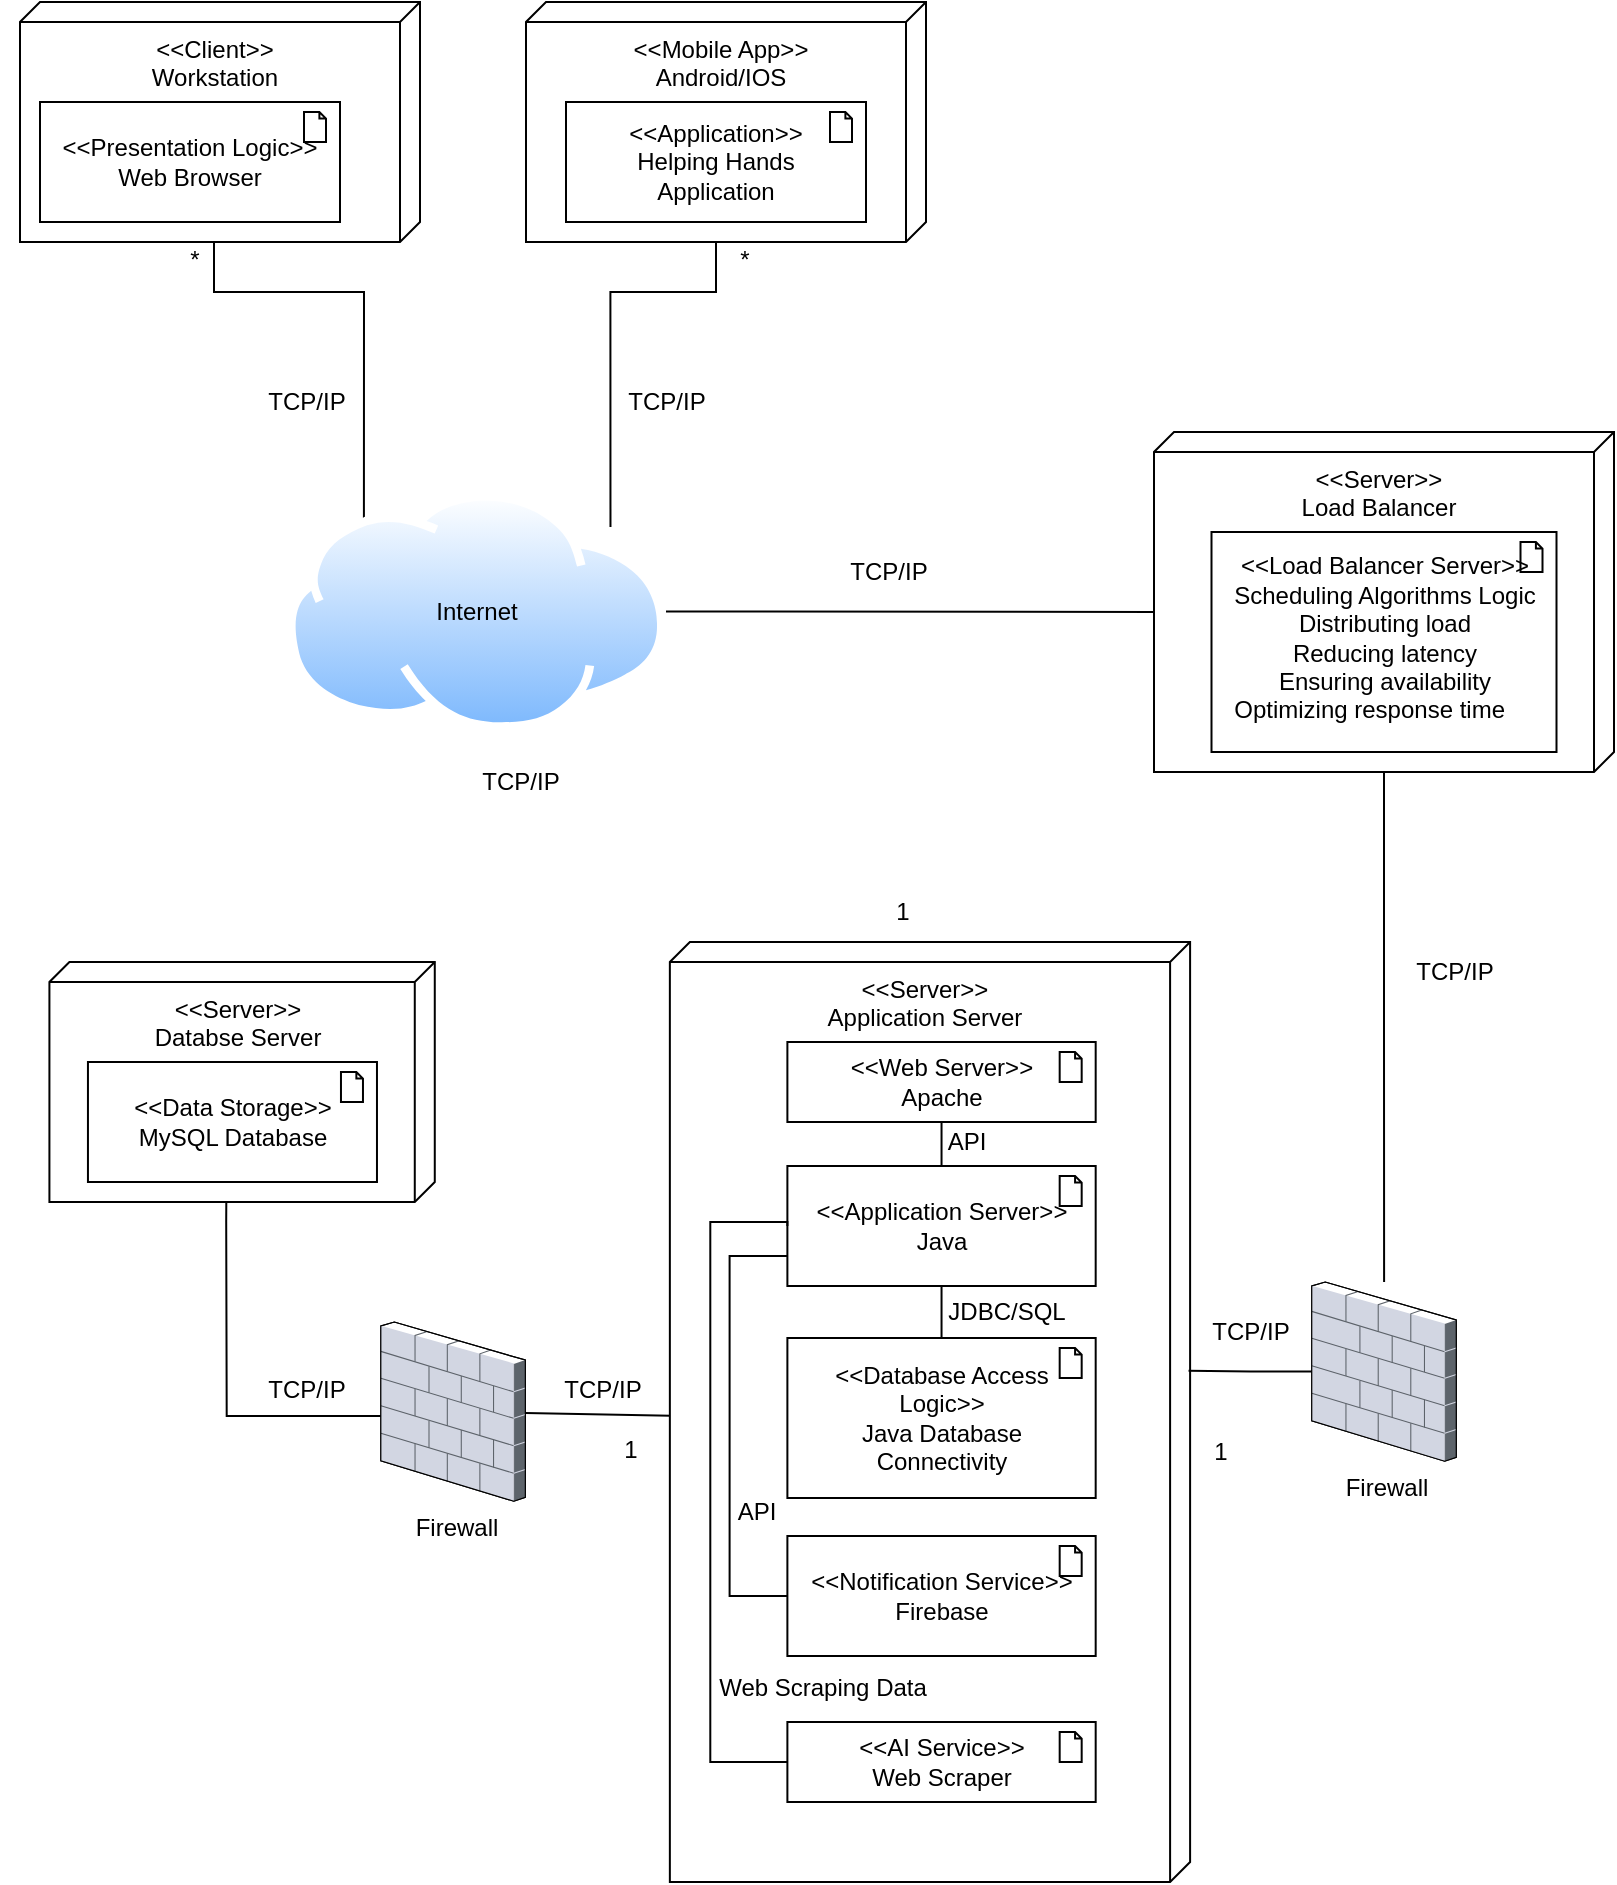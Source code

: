 <mxfile version="26.0.5">
  <diagram name="Page-1" id="d3WzGiYlZAEuq6rOUJl5">
    <mxGraphModel dx="2876" dy="1181" grid="1" gridSize="10" guides="1" tooltips="1" connect="1" arrows="1" fold="1" page="1" pageScale="1" pageWidth="827" pageHeight="1169" math="0" shadow="0">
      <root>
        <mxCell id="0" />
        <mxCell id="1" parent="0" />
        <mxCell id="SK_FiBYlDx41p1t8eFMJ-7" value="" style="group" vertex="1" connectable="0" parent="1">
          <mxGeometry x="-810" y="520" width="790" height="510" as="geometry" />
        </mxCell>
        <mxCell id="ERZ3kdBUKcWHJryLTD_q-54" value="TCP/IP" style="text;html=1;align=center;verticalAlign=middle;resizable=0;points=[];autosize=1;strokeColor=none;fillColor=none;" parent="SK_FiBYlDx41p1t8eFMJ-7" vertex="1">
          <mxGeometry x="105.976" y="249" width="60" height="30" as="geometry" />
        </mxCell>
        <mxCell id="ERZ3kdBUKcWHJryLTD_q-22" value="" style="group" parent="SK_FiBYlDx41p1t8eFMJ-7" vertex="1" connectable="0">
          <mxGeometry x="7.707" y="50" width="192.683" height="120" as="geometry" />
        </mxCell>
        <mxCell id="ERZ3kdBUKcWHJryLTD_q-23" value="&amp;lt;&amp;lt;Server&amp;gt;&amp;gt;&lt;div&gt;Databse Server&lt;/div&gt;" style="verticalAlign=top;align=center;shape=cube;size=10;direction=south;fontStyle=0;html=1;boundedLbl=1;spacingLeft=5;whiteSpace=wrap;" parent="ERZ3kdBUKcWHJryLTD_q-22" vertex="1">
          <mxGeometry width="192.683" height="120" as="geometry" />
        </mxCell>
        <mxCell id="ERZ3kdBUKcWHJryLTD_q-24" value="&amp;lt;&amp;lt;Data Storage&amp;gt;&amp;gt;&lt;div&gt;MySQL Database&lt;/div&gt;" style="html=1;outlineConnect=0;whiteSpace=wrap;shape=mxgraph.archimate3.application;appType=artifact;archiType=square;" parent="ERZ3kdBUKcWHJryLTD_q-22" vertex="1">
          <mxGeometry x="19.268" y="50" width="144.512" height="60" as="geometry" />
        </mxCell>
        <mxCell id="ERZ3kdBUKcWHJryLTD_q-58" value="" style="group" parent="SK_FiBYlDx41p1t8eFMJ-7" vertex="1" connectable="0">
          <mxGeometry x="173.415" y="230" width="72.256" height="118" as="geometry" />
        </mxCell>
        <mxCell id="ERZ3kdBUKcWHJryLTD_q-59" value="" style="verticalLabelPosition=bottom;sketch=0;aspect=fixed;html=1;verticalAlign=top;strokeColor=none;align=center;outlineConnect=0;shape=mxgraph.citrix.firewall;" parent="ERZ3kdBUKcWHJryLTD_q-58" vertex="1">
          <mxGeometry width="72.256" height="89.598" as="geometry" />
        </mxCell>
        <mxCell id="ERZ3kdBUKcWHJryLTD_q-60" value="Firewall" style="text;html=1;align=center;verticalAlign=middle;resizable=0;points=[];autosize=1;strokeColor=none;fillColor=none;" parent="ERZ3kdBUKcWHJryLTD_q-58" vertex="1">
          <mxGeometry x="7.226" y="88" width="60" height="30" as="geometry" />
        </mxCell>
        <mxCell id="ERZ3kdBUKcWHJryLTD_q-62" style="rounded=0;orthogonalLoop=1;jettySize=auto;html=1;entryX=0;entryY=0.5;entryDx=0;entryDy=0;entryPerimeter=0;endArrow=none;endFill=0;" parent="SK_FiBYlDx41p1t8eFMJ-7" source="ERZ3kdBUKcWHJryLTD_q-59" target="ERZ3kdBUKcWHJryLTD_q-20" edge="1">
          <mxGeometry relative="1" as="geometry">
            <mxPoint x="427.756" y="277" as="targetPoint" />
          </mxGeometry>
        </mxCell>
        <mxCell id="ERZ3kdBUKcWHJryLTD_q-63" value="TCP/IP" style="text;html=1;align=center;verticalAlign=middle;resizable=0;points=[];autosize=1;strokeColor=none;fillColor=none;" parent="SK_FiBYlDx41p1t8eFMJ-7" vertex="1">
          <mxGeometry x="254.341" y="249" width="60" height="30" as="geometry" />
        </mxCell>
        <mxCell id="ERZ3kdBUKcWHJryLTD_q-76" value="1" style="text;html=1;align=center;verticalAlign=middle;resizable=0;points=[];autosize=1;strokeColor=none;fillColor=none;" parent="SK_FiBYlDx41p1t8eFMJ-7" vertex="1">
          <mxGeometry x="283.244" y="279" width="30" height="30" as="geometry" />
        </mxCell>
        <mxCell id="SK_FiBYlDx41p1t8eFMJ-5" value="" style="group" vertex="1" connectable="0" parent="SK_FiBYlDx41p1t8eFMJ-7">
          <mxGeometry x="317.927" width="320.124" height="510" as="geometry" />
        </mxCell>
        <mxCell id="ERZ3kdBUKcWHJryLTD_q-75" value="1" style="text;html=1;align=center;verticalAlign=middle;resizable=0;points=[];autosize=1;strokeColor=none;fillColor=none;" parent="SK_FiBYlDx41p1t8eFMJ-5" vertex="1">
          <mxGeometry x="260.122" y="280" width="30" height="30" as="geometry" />
        </mxCell>
        <mxCell id="SK_FiBYlDx41p1t8eFMJ-1" value="" style="group" vertex="1" connectable="0" parent="SK_FiBYlDx41p1t8eFMJ-5">
          <mxGeometry width="260.122" height="510" as="geometry" />
        </mxCell>
        <mxCell id="ERZ3kdBUKcWHJryLTD_q-21" value="" style="group" parent="SK_FiBYlDx41p1t8eFMJ-1" vertex="1" connectable="0">
          <mxGeometry y="40" width="260.122" height="470" as="geometry" />
        </mxCell>
        <mxCell id="ERZ3kdBUKcWHJryLTD_q-17" value="&amp;lt;&amp;lt;Server&amp;gt;&amp;gt;&lt;div&gt;Application Server&lt;/div&gt;" style="verticalAlign=top;align=center;shape=cube;size=10;direction=south;fontStyle=0;html=1;boundedLbl=1;spacingLeft=5;whiteSpace=wrap;" parent="ERZ3kdBUKcWHJryLTD_q-21" vertex="1">
          <mxGeometry width="260.122" height="470" as="geometry" />
        </mxCell>
        <mxCell id="ERZ3kdBUKcWHJryLTD_q-30" value="`" style="group" parent="ERZ3kdBUKcWHJryLTD_q-21" vertex="1" connectable="0">
          <mxGeometry x="58.768" y="70" width="154.146" height="340" as="geometry" />
        </mxCell>
        <mxCell id="ERZ3kdBUKcWHJryLTD_q-19" value="&amp;lt;&amp;lt;Application Server&amp;gt;&amp;gt;&lt;div&gt;Java&lt;/div&gt;" style="html=1;outlineConnect=0;whiteSpace=wrap;shape=mxgraph.archimate3.application;appType=artifact;archiType=square;" parent="ERZ3kdBUKcWHJryLTD_q-30" vertex="1">
          <mxGeometry y="42" width="154.146" height="60" as="geometry" />
        </mxCell>
        <mxCell id="ERZ3kdBUKcWHJryLTD_q-20" value="&amp;lt;&amp;lt;Database Access Logic&amp;gt;&amp;gt;&lt;div&gt;Java Database&lt;/div&gt;&lt;div&gt;Connectivity&lt;/div&gt;" style="html=1;outlineConnect=0;whiteSpace=wrap;shape=mxgraph.archimate3.application;appType=artifact;archiType=square;" parent="ERZ3kdBUKcWHJryLTD_q-30" vertex="1">
          <mxGeometry y="128" width="154.146" height="80" as="geometry" />
        </mxCell>
        <mxCell id="ERZ3kdBUKcWHJryLTD_q-28" value="&amp;lt;&amp;lt;Notification Service&amp;gt;&amp;gt;&lt;div&gt;Firebase&lt;/div&gt;" style="html=1;outlineConnect=0;whiteSpace=wrap;shape=mxgraph.archimate3.application;appType=artifact;archiType=square;" parent="ERZ3kdBUKcWHJryLTD_q-30" vertex="1">
          <mxGeometry y="227" width="154.146" height="60" as="geometry" />
        </mxCell>
        <mxCell id="ERZ3kdBUKcWHJryLTD_q-33" style="rounded=0;orthogonalLoop=1;jettySize=auto;html=1;exitX=0.5;exitY=1;exitDx=0;exitDy=0;exitPerimeter=0;entryX=0.5;entryY=0;entryDx=0;entryDy=0;entryPerimeter=0;endArrow=none;endFill=0;" parent="ERZ3kdBUKcWHJryLTD_q-30" source="ERZ3kdBUKcWHJryLTD_q-19" target="ERZ3kdBUKcWHJryLTD_q-20" edge="1">
          <mxGeometry relative="1" as="geometry" />
        </mxCell>
        <mxCell id="ERZ3kdBUKcWHJryLTD_q-34" style="edgeStyle=orthogonalEdgeStyle;rounded=0;orthogonalLoop=1;jettySize=auto;html=1;exitX=0;exitY=0.75;exitDx=0;exitDy=0;exitPerimeter=0;entryX=0;entryY=0.5;entryDx=0;entryDy=0;entryPerimeter=0;endArrow=none;endFill=0;" parent="ERZ3kdBUKcWHJryLTD_q-30" source="ERZ3kdBUKcWHJryLTD_q-19" target="ERZ3kdBUKcWHJryLTD_q-28" edge="1">
          <mxGeometry relative="1" as="geometry">
            <Array as="points">
              <mxPoint x="-28.902" y="87" />
              <mxPoint x="-28.902" y="257" />
            </Array>
          </mxGeometry>
        </mxCell>
        <mxCell id="ERZ3kdBUKcWHJryLTD_q-53" value="API" style="text;html=1;align=center;verticalAlign=middle;resizable=0;points=[];autosize=1;strokeColor=none;fillColor=none;" parent="ERZ3kdBUKcWHJryLTD_q-30" vertex="1">
          <mxGeometry x="69.366" y="15" width="40" height="30" as="geometry" />
        </mxCell>
        <mxCell id="ERZ3kdBUKcWHJryLTD_q-18" value="&amp;lt;&amp;lt;Web Server&amp;gt;&amp;gt;&lt;div&gt;Apache&lt;/div&gt;" style="html=1;outlineConnect=0;whiteSpace=wrap;shape=mxgraph.archimate3.application;appType=artifact;archiType=square;" parent="ERZ3kdBUKcWHJryLTD_q-21" vertex="1">
          <mxGeometry x="58.768" y="50" width="154.146" height="40" as="geometry" />
        </mxCell>
        <mxCell id="ERZ3kdBUKcWHJryLTD_q-32" style="rounded=0;orthogonalLoop=1;jettySize=auto;html=1;exitX=0.5;exitY=1;exitDx=0;exitDy=0;exitPerimeter=0;entryX=0.5;entryY=0;entryDx=0;entryDy=0;entryPerimeter=0;endArrow=none;endFill=0;" parent="ERZ3kdBUKcWHJryLTD_q-21" source="ERZ3kdBUKcWHJryLTD_q-18" target="ERZ3kdBUKcWHJryLTD_q-19" edge="1">
          <mxGeometry relative="1" as="geometry" />
        </mxCell>
        <mxCell id="ERZ3kdBUKcWHJryLTD_q-29" value="&amp;lt;&amp;lt;AI Service&amp;gt;&amp;gt;&lt;div&gt;Web Scraper&lt;/div&gt;" style="html=1;outlineConnect=0;whiteSpace=wrap;shape=mxgraph.archimate3.application;appType=artifact;archiType=square;" parent="ERZ3kdBUKcWHJryLTD_q-21" vertex="1">
          <mxGeometry x="58.768" y="390" width="154.146" height="40" as="geometry" />
        </mxCell>
        <mxCell id="ERZ3kdBUKcWHJryLTD_q-37" style="edgeStyle=orthogonalEdgeStyle;rounded=0;orthogonalLoop=1;jettySize=auto;html=1;entryX=0;entryY=0.5;entryDx=0;entryDy=0;entryPerimeter=0;endArrow=none;endFill=0;exitX=0;exitY=0.5;exitDx=0;exitDy=0;exitPerimeter=0;" parent="ERZ3kdBUKcWHJryLTD_q-21" source="ERZ3kdBUKcWHJryLTD_q-29" target="ERZ3kdBUKcWHJryLTD_q-19" edge="1">
          <mxGeometry relative="1" as="geometry">
            <Array as="points">
              <mxPoint x="20.232" y="410" />
              <mxPoint x="20.232" y="140" />
              <mxPoint x="58.768" y="140" />
            </Array>
          </mxGeometry>
        </mxCell>
        <mxCell id="ERZ3kdBUKcWHJryLTD_q-55" value="Web Scraping Data" style="text;html=1;align=center;verticalAlign=middle;resizable=0;points=[];autosize=1;strokeColor=none;fillColor=none;" parent="ERZ3kdBUKcWHJryLTD_q-21" vertex="1">
          <mxGeometry x="10.598" y="358" width="130" height="30" as="geometry" />
        </mxCell>
        <mxCell id="ERZ3kdBUKcWHJryLTD_q-56" value="API" style="text;html=1;align=center;verticalAlign=middle;resizable=0;points=[];autosize=1;strokeColor=none;fillColor=none;" parent="ERZ3kdBUKcWHJryLTD_q-21" vertex="1">
          <mxGeometry x="23.122" y="270" width="40" height="30" as="geometry" />
        </mxCell>
        <mxCell id="ERZ3kdBUKcWHJryLTD_q-57" value="JDBC/SQL" style="text;html=1;align=center;verticalAlign=middle;resizable=0;points=[];autosize=1;strokeColor=none;fillColor=none;" parent="ERZ3kdBUKcWHJryLTD_q-21" vertex="1">
          <mxGeometry x="128.134" y="170" width="80" height="30" as="geometry" />
        </mxCell>
        <mxCell id="ERZ3kdBUKcWHJryLTD_q-74" value="1" style="text;html=1;align=center;verticalAlign=middle;resizable=0;points=[];autosize=1;strokeColor=none;fillColor=none;" parent="SK_FiBYlDx41p1t8eFMJ-1" vertex="1">
          <mxGeometry x="101.159" y="10" width="30" height="30" as="geometry" />
        </mxCell>
        <mxCell id="SK_FiBYlDx41p1t8eFMJ-16" value="TCP/IP" style="text;html=1;align=center;verticalAlign=middle;resizable=0;points=[];autosize=1;strokeColor=none;fillColor=none;" vertex="1" parent="SK_FiBYlDx41p1t8eFMJ-5">
          <mxGeometry x="260.124" y="220" width="60" height="30" as="geometry" />
        </mxCell>
        <mxCell id="SK_FiBYlDx41p1t8eFMJ-6" style="edgeStyle=orthogonalEdgeStyle;rounded=0;orthogonalLoop=1;jettySize=auto;html=1;endArrow=none;endFill=0;exitX=1.002;exitY=0.541;exitDx=0;exitDy=0;exitPerimeter=0;" edge="1" parent="SK_FiBYlDx41p1t8eFMJ-7" source="ERZ3kdBUKcWHJryLTD_q-23" target="ERZ3kdBUKcWHJryLTD_q-59">
          <mxGeometry relative="1" as="geometry">
            <Array as="points">
              <mxPoint x="96.341" y="180" />
              <mxPoint x="96.341" y="180" />
              <mxPoint x="96.341" y="277" />
            </Array>
          </mxGeometry>
        </mxCell>
        <mxCell id="ERZ3kdBUKcWHJryLTD_q-44" value="" style="group" parent="SK_FiBYlDx41p1t8eFMJ-7" vertex="1" connectable="0">
          <mxGeometry x="638.874" y="210" width="72.256" height="118" as="geometry" />
        </mxCell>
        <mxCell id="ERZ3kdBUKcWHJryLTD_q-42" value="" style="verticalLabelPosition=bottom;sketch=0;aspect=fixed;html=1;verticalAlign=top;strokeColor=none;align=center;outlineConnect=0;shape=mxgraph.citrix.firewall;" parent="ERZ3kdBUKcWHJryLTD_q-44" vertex="1">
          <mxGeometry width="72.256" height="89.598" as="geometry" />
        </mxCell>
        <mxCell id="ERZ3kdBUKcWHJryLTD_q-43" value="Firewall" style="text;html=1;align=center;verticalAlign=middle;resizable=0;points=[];autosize=1;strokeColor=none;fillColor=none;" parent="ERZ3kdBUKcWHJryLTD_q-44" vertex="1">
          <mxGeometry x="7.226" y="88" width="60" height="30" as="geometry" />
        </mxCell>
        <mxCell id="SK_FiBYlDx41p1t8eFMJ-13" style="edgeStyle=orthogonalEdgeStyle;rounded=0;orthogonalLoop=1;jettySize=auto;html=1;entryX=0.456;entryY=0.003;entryDx=0;entryDy=0;entryPerimeter=0;endArrow=none;endFill=0;" edge="1" parent="SK_FiBYlDx41p1t8eFMJ-7" source="ERZ3kdBUKcWHJryLTD_q-42" target="ERZ3kdBUKcWHJryLTD_q-17">
          <mxGeometry relative="1" as="geometry" />
        </mxCell>
        <mxCell id="SK_FiBYlDx41p1t8eFMJ-15" value="TCP/IP" style="text;html=1;align=center;verticalAlign=middle;resizable=0;points=[];autosize=1;strokeColor=none;fillColor=none;" vertex="1" parent="SK_FiBYlDx41p1t8eFMJ-7">
          <mxGeometry x="680.001" y="40" width="60" height="30" as="geometry" />
        </mxCell>
        <mxCell id="SK_FiBYlDx41p1t8eFMJ-8" value="" style="group" vertex="1" connectable="0" parent="1">
          <mxGeometry x="-250" y="305" width="230" height="170" as="geometry" />
        </mxCell>
        <mxCell id="SK_FiBYlDx41p1t8eFMJ-9" value="&amp;lt;&amp;lt;Server&amp;gt;&amp;gt;&lt;div&gt;Load Balancer&lt;/div&gt;" style="verticalAlign=top;align=center;shape=cube;size=10;direction=south;fontStyle=0;html=1;boundedLbl=1;spacingLeft=5;whiteSpace=wrap;" vertex="1" parent="SK_FiBYlDx41p1t8eFMJ-8">
          <mxGeometry width="230.0" height="170" as="geometry" />
        </mxCell>
        <mxCell id="SK_FiBYlDx41p1t8eFMJ-10" value="&amp;lt;&amp;lt;Load Balancer Server&amp;gt;&amp;gt;&lt;div&gt;Scheduling Algorithms Logic&lt;/div&gt;&lt;div&gt;Distributing load&lt;/div&gt;&lt;div&gt;Reducing latency&lt;/div&gt;&lt;div&gt;&lt;span style=&quot;caret-color: rgb(238, 240, 255); white-space: nowrap;&quot;&gt;Ensuring availability&lt;/span&gt;&lt;br&gt;&lt;/div&gt;&lt;div&gt;&lt;span style=&quot;caret-color: rgb(238, 240, 255); white-space: nowrap;&quot;&gt;&lt;div style=&quot;white-space: normal; line-height: var(--m3t12); overflow: hidden; padding-bottom: 4px; transition: transform 200ms cubic-bezier(0.2, 0, 0, 1); caret-color: rgb(238, 240, 255); text-align: left;&quot; class=&quot;Gur8Ad&quot;&gt;&lt;span style=&quot;caret-color: rgb(238, 240, 255); color: rgb(0, 0, 0);&quot;&gt;Optimizing response time&lt;/span&gt;&lt;/div&gt;&lt;/span&gt;&lt;/div&gt;" style="html=1;outlineConnect=0;whiteSpace=wrap;shape=mxgraph.archimate3.application;appType=artifact;archiType=square;" vertex="1" parent="SK_FiBYlDx41p1t8eFMJ-8">
          <mxGeometry x="28.75" y="50" width="172.5" height="110" as="geometry" />
        </mxCell>
        <mxCell id="ERZ3kdBUKcWHJryLTD_q-16" value="" style="group" parent="1" vertex="1" connectable="0">
          <mxGeometry x="-827" y="90" width="200" height="120" as="geometry" />
        </mxCell>
        <mxCell id="ERZ3kdBUKcWHJryLTD_q-13" value="&amp;lt;&amp;lt;Client&amp;gt;&amp;gt;&lt;div&gt;Workstation&lt;/div&gt;" style="verticalAlign=top;align=center;shape=cube;size=10;direction=south;fontStyle=0;html=1;boundedLbl=1;spacingLeft=5;whiteSpace=wrap;" parent="ERZ3kdBUKcWHJryLTD_q-16" vertex="1">
          <mxGeometry x="10" width="200" height="120" as="geometry" />
        </mxCell>
        <mxCell id="ERZ3kdBUKcWHJryLTD_q-15" value="&amp;lt;&amp;lt;Presentation Logic&amp;gt;&amp;gt;&lt;div&gt;Web Browser&lt;/div&gt;" style="html=1;outlineConnect=0;whiteSpace=wrap;shape=mxgraph.archimate3.application;appType=artifact;archiType=square;" parent="ERZ3kdBUKcWHJryLTD_q-16" vertex="1">
          <mxGeometry x="20" y="50" width="150" height="60" as="geometry" />
        </mxCell>
        <mxCell id="ERZ3kdBUKcWHJryLTD_q-25" value="" style="group" parent="1" vertex="1" connectable="0">
          <mxGeometry x="-564" y="90" width="200" height="120" as="geometry" />
        </mxCell>
        <mxCell id="ERZ3kdBUKcWHJryLTD_q-26" value="&amp;lt;&amp;lt;Mobile App&amp;gt;&amp;gt;&lt;div&gt;Android/IOS&lt;/div&gt;" style="verticalAlign=top;align=center;shape=cube;size=10;direction=south;fontStyle=0;html=1;boundedLbl=1;spacingLeft=5;whiteSpace=wrap;" parent="ERZ3kdBUKcWHJryLTD_q-25" vertex="1">
          <mxGeometry width="200" height="120" as="geometry" />
        </mxCell>
        <mxCell id="ERZ3kdBUKcWHJryLTD_q-27" value="&amp;lt;&amp;lt;Application&amp;gt;&amp;gt;&lt;div&gt;Helping Hands&lt;/div&gt;&lt;div&gt;Application&lt;/div&gt;" style="html=1;outlineConnect=0;whiteSpace=wrap;shape=mxgraph.archimate3.application;appType=artifact;archiType=square;" parent="ERZ3kdBUKcWHJryLTD_q-25" vertex="1">
          <mxGeometry x="20" y="50" width="150" height="60" as="geometry" />
        </mxCell>
        <mxCell id="ERZ3kdBUKcWHJryLTD_q-46" style="rounded=0;orthogonalLoop=1;jettySize=auto;html=1;endArrow=none;endFill=0;entryX=1;entryY=0.5;entryDx=0;entryDy=0;exitX=0;exitY=0;exitDx=90;exitDy=230.0;exitPerimeter=0;" parent="1" source="SK_FiBYlDx41p1t8eFMJ-9" target="ERZ3kdBUKcWHJryLTD_q-64" edge="1">
          <mxGeometry relative="1" as="geometry">
            <mxPoint x="136" y="135" as="targetPoint" />
          </mxGeometry>
        </mxCell>
        <mxCell id="ERZ3kdBUKcWHJryLTD_q-47" style="edgeStyle=orthogonalEdgeStyle;rounded=0;orthogonalLoop=1;jettySize=auto;html=1;endArrow=none;endFill=0;entryX=0.209;entryY=0.167;entryDx=0;entryDy=0;entryPerimeter=0;exitX=0;exitY=0;exitDx=120;exitDy=105;exitPerimeter=0;" parent="1" edge="1">
          <mxGeometry relative="1" as="geometry">
            <mxPoint x="-720" y="210" as="sourcePoint" />
            <mxPoint x="-645.045" y="354.957" as="targetPoint" />
            <Array as="points">
              <mxPoint x="-720" y="235" />
              <mxPoint x="-645" y="235" />
            </Array>
          </mxGeometry>
        </mxCell>
        <mxCell id="ERZ3kdBUKcWHJryLTD_q-50" value="TCP/IP" style="text;html=1;align=center;verticalAlign=middle;resizable=0;points=[];autosize=1;strokeColor=none;fillColor=none;" parent="1" vertex="1">
          <mxGeometry x="-704" y="275" width="60" height="30" as="geometry" />
        </mxCell>
        <mxCell id="ERZ3kdBUKcWHJryLTD_q-51" value="TCP/IP" style="text;html=1;align=center;verticalAlign=middle;resizable=0;points=[];autosize=1;strokeColor=none;fillColor=none;" parent="1" vertex="1">
          <mxGeometry x="-524" y="275" width="60" height="30" as="geometry" />
        </mxCell>
        <mxCell id="ERZ3kdBUKcWHJryLTD_q-52" value="TCP/IP" style="text;html=1;align=center;verticalAlign=middle;resizable=0;points=[];autosize=1;strokeColor=none;fillColor=none;" parent="1" vertex="1">
          <mxGeometry x="-597" y="465" width="60" height="30" as="geometry" />
        </mxCell>
        <mxCell id="ERZ3kdBUKcWHJryLTD_q-64" value="" style="image;aspect=fixed;perimeter=ellipsePerimeter;html=1;align=center;shadow=0;dashed=0;spacingTop=3;image=img/lib/active_directory/internet_cloud.svg;" parent="1" vertex="1">
          <mxGeometry x="-683.69" y="335" width="189.69" height="119.5" as="geometry" />
        </mxCell>
        <mxCell id="ERZ3kdBUKcWHJryLTD_q-65" style="edgeStyle=orthogonalEdgeStyle;rounded=0;orthogonalLoop=1;jettySize=auto;html=1;entryX=1;entryY=0;entryDx=0;entryDy=0;endArrow=none;endFill=0;exitX=0;exitY=0;exitDx=120;exitDy=105;exitPerimeter=0;" parent="1" source="ERZ3kdBUKcWHJryLTD_q-26" target="ERZ3kdBUKcWHJryLTD_q-64" edge="1">
          <mxGeometry relative="1" as="geometry">
            <Array as="points">
              <mxPoint x="-469" y="235" />
              <mxPoint x="-522" y="235" />
            </Array>
          </mxGeometry>
        </mxCell>
        <mxCell id="ERZ3kdBUKcWHJryLTD_q-68" value="Internet" style="text;html=1;align=center;verticalAlign=middle;resizable=0;points=[];autosize=1;strokeColor=none;fillColor=none;" parent="1" vertex="1">
          <mxGeometry x="-618.84" y="379.75" width="60" height="30" as="geometry" />
        </mxCell>
        <mxCell id="ERZ3kdBUKcWHJryLTD_q-72" value="*" style="text;html=1;align=center;verticalAlign=middle;resizable=0;points=[];autosize=1;strokeColor=none;fillColor=none;" parent="1" vertex="1">
          <mxGeometry x="-745" y="204" width="30" height="30" as="geometry" />
        </mxCell>
        <mxCell id="ERZ3kdBUKcWHJryLTD_q-73" value="*" style="text;html=1;align=center;verticalAlign=middle;resizable=0;points=[];autosize=1;strokeColor=none;fillColor=none;" parent="1" vertex="1">
          <mxGeometry x="-470" y="204" width="30" height="30" as="geometry" />
        </mxCell>
        <mxCell id="SK_FiBYlDx41p1t8eFMJ-12" style="edgeStyle=orthogonalEdgeStyle;rounded=0;orthogonalLoop=1;jettySize=auto;html=1;endArrow=none;endFill=0;" edge="1" parent="1" source="SK_FiBYlDx41p1t8eFMJ-9" target="ERZ3kdBUKcWHJryLTD_q-42">
          <mxGeometry relative="1" as="geometry" />
        </mxCell>
        <mxCell id="SK_FiBYlDx41p1t8eFMJ-14" value="TCP/IP" style="text;html=1;align=center;verticalAlign=middle;resizable=0;points=[];autosize=1;strokeColor=none;fillColor=none;" vertex="1" parent="1">
          <mxGeometry x="-412.999" y="360" width="60" height="30" as="geometry" />
        </mxCell>
      </root>
    </mxGraphModel>
  </diagram>
</mxfile>
